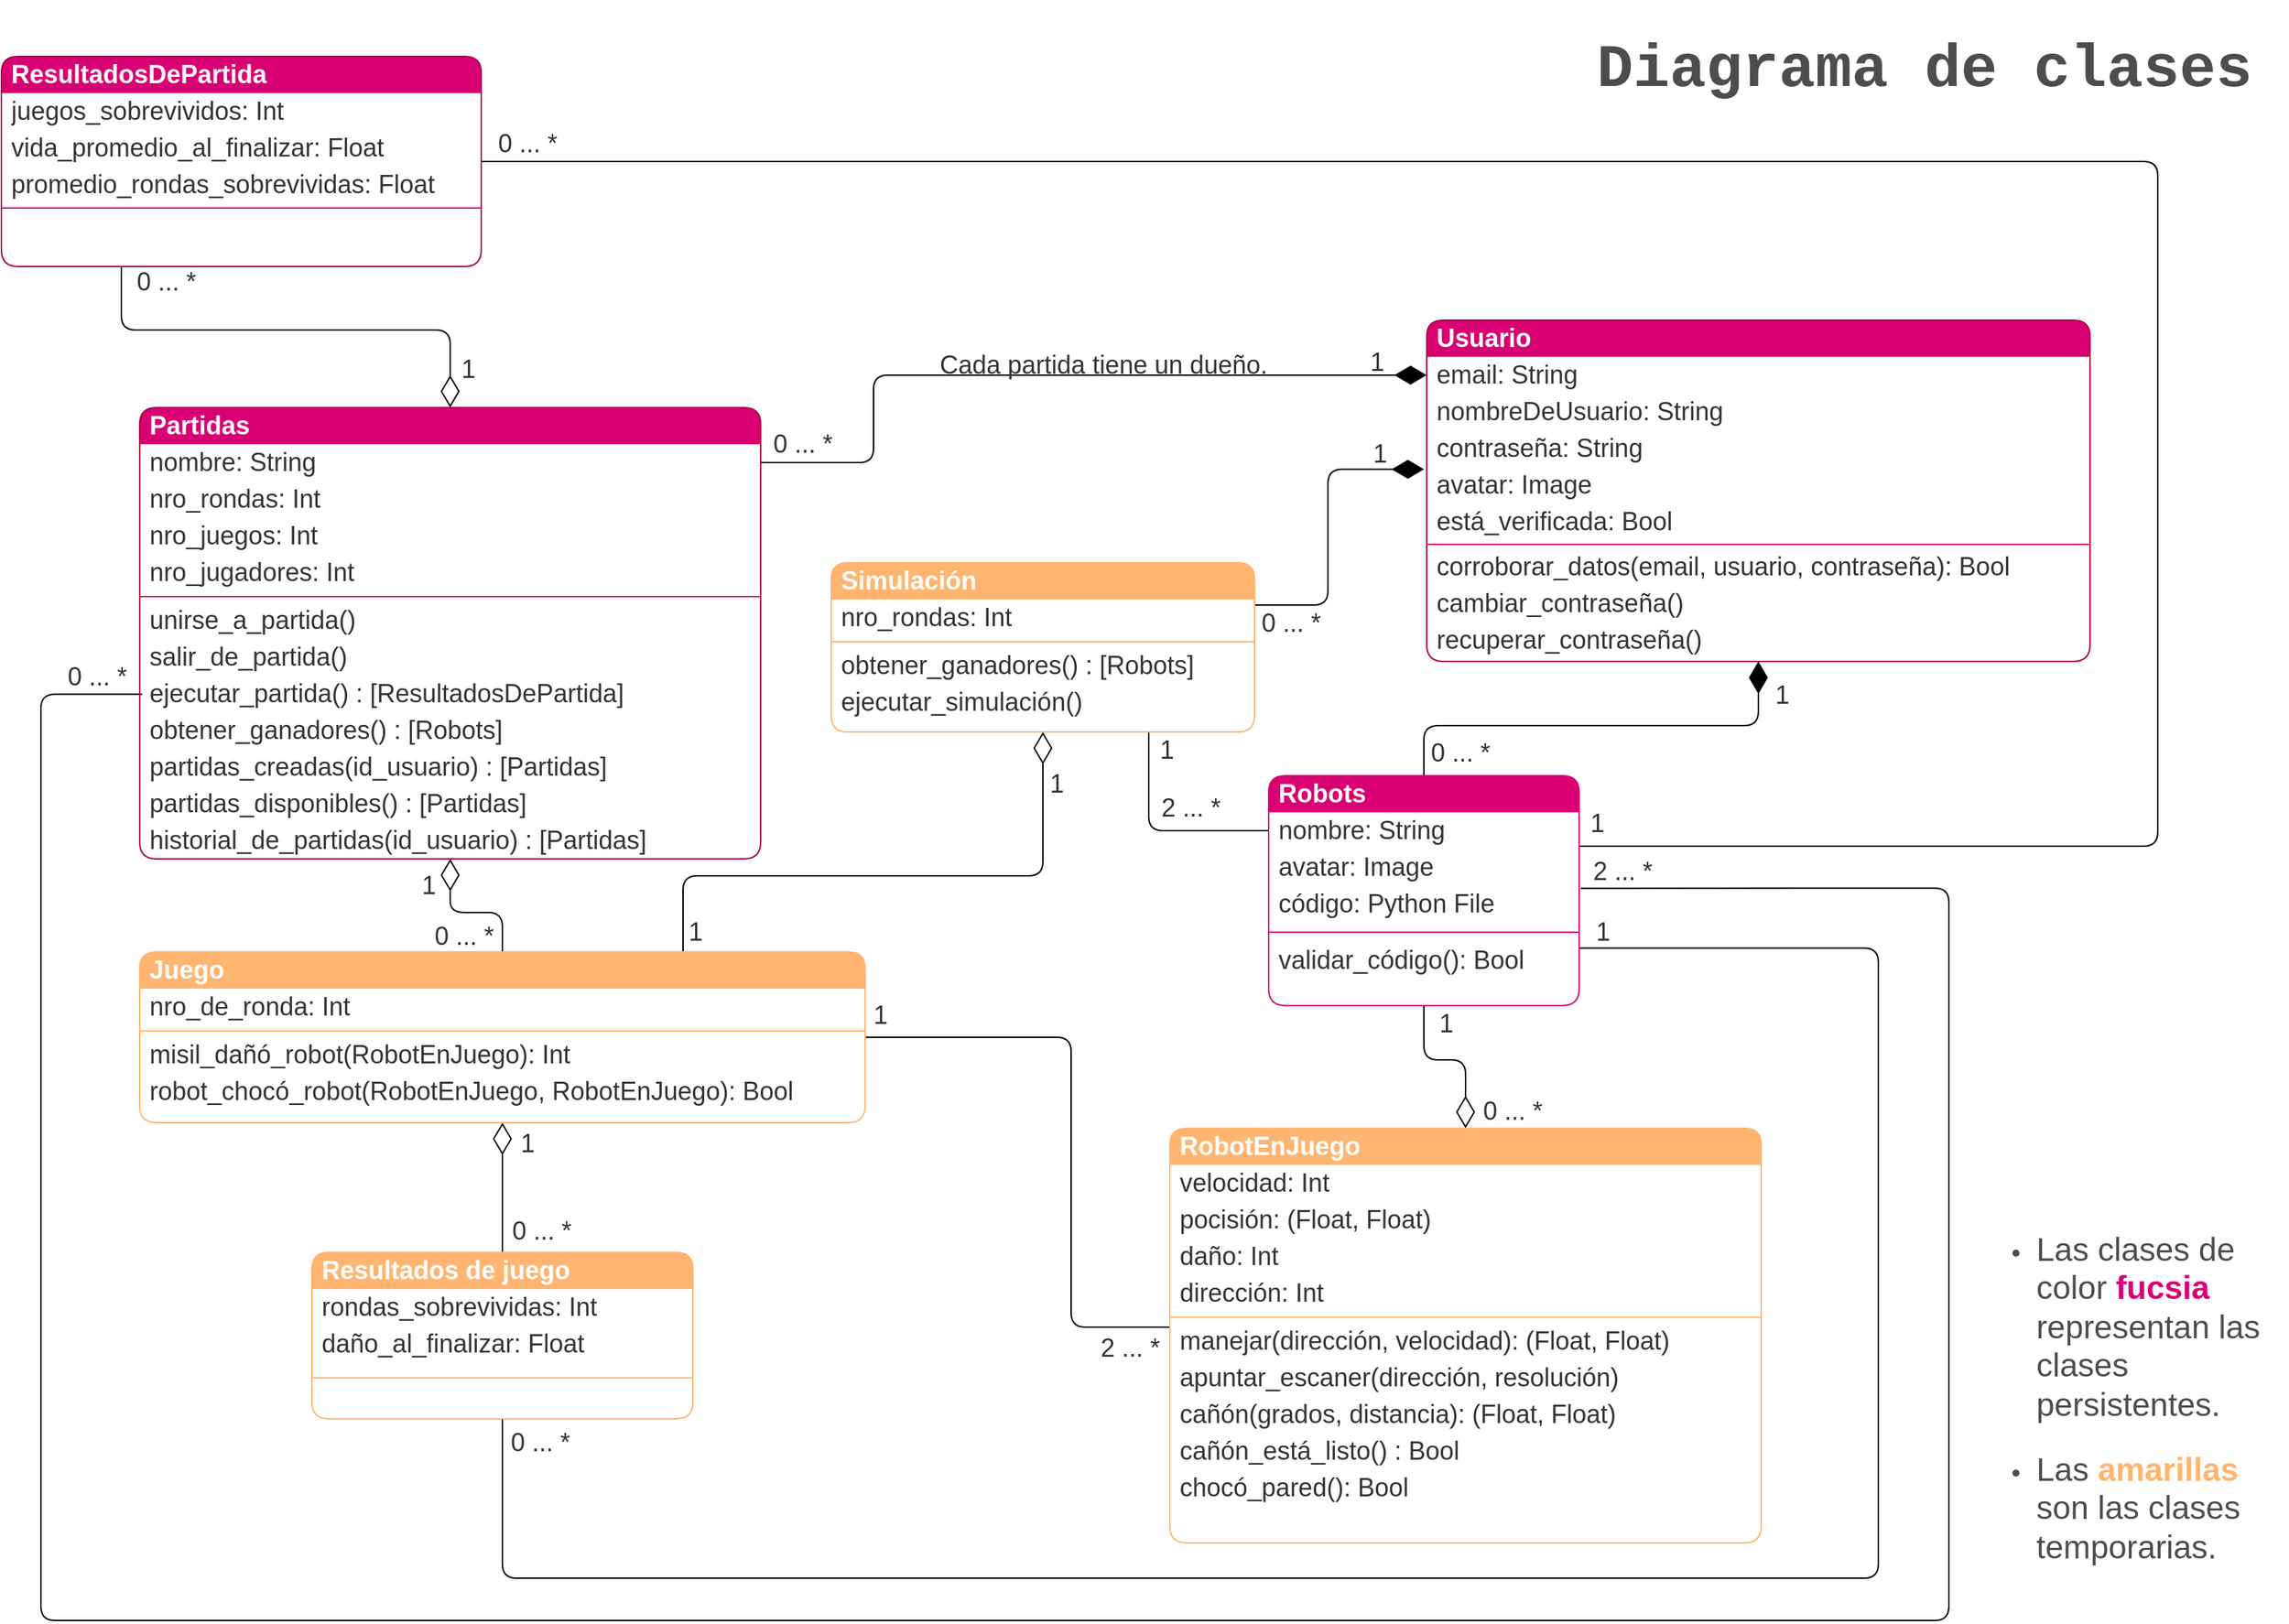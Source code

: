 <mxfile version="13.0.3" type="device"><diagram id="C5RBs43oDa-KdzZeNtuy" name="Page-1"><mxGraphModel dx="2031" dy="1213" grid="1" gridSize="10" guides="1" tooltips="1" connect="1" arrows="1" fold="1" page="1" pageScale="1" pageWidth="1654" pageHeight="1169" background="#FFFFFF" math="0" shadow="0"><root><mxCell id="WIyWlLk6GJQsqaUBKTNV-0"/><mxCell id="WIyWlLk6GJQsqaUBKTNV-1" parent="WIyWlLk6GJQsqaUBKTNV-0"/><mxCell id="PDauNht00VLAklC5siHL-74" value="" style="edgeStyle=orthogonalEdgeStyle;rounded=1;orthogonalLoop=1;jettySize=auto;entryX=0.5;entryY=0;entryDx=0;entryDy=0;endArrow=none;endFill=0;fontSize=18;endSize=20;startSize=20;startArrow=diamondThin;startFill=0;align=left;verticalAlign=middle;spacingLeft=5;spacingRight=5;labelBorderColor=none;fontFamily=Helvetica;fontColor=#333333;labelBackgroundColor=none;strokeColor=#000000;fontStyle=0;html=1;" parent="WIyWlLk6GJQsqaUBKTNV-1" source="PDauNht00VLAklC5siHL-13" target="PDauNht00VLAklC5siHL-24" edge="1"><mxGeometry relative="1" as="geometry"/></mxCell><mxCell id="0qqwBF1LpUTftYIkE91t-19" value="0 ... *" style="edgeLabel;align=left;verticalAlign=middle;resizable=0;points=[];fontSize=18;spacingLeft=5;spacingRight=5;labelBorderColor=none;fontFamily=Helvetica;fontColor=#333333;labelBackgroundColor=none;fontStyle=0;html=1;" parent="PDauNht00VLAklC5siHL-74" vertex="1" connectable="0"><mxGeometry x="0.742" y="-2" relative="1" as="geometry"><mxPoint x="-53" y="2" as="offset"/></mxGeometry></mxCell><mxCell id="0qqwBF1LpUTftYIkE91t-20" value="1" style="edgeLabel;align=left;verticalAlign=middle;resizable=0;points=[];fontSize=18;spacingLeft=5;spacingRight=5;labelBorderColor=none;fontFamily=Helvetica;fontColor=#333333;labelBackgroundColor=none;fontStyle=0;html=1;" parent="PDauNht00VLAklC5siHL-74" vertex="1" connectable="0"><mxGeometry x="-0.3" y="2" relative="1" as="geometry"><mxPoint x="-29" y="-17" as="offset"/></mxGeometry></mxCell><mxCell id="PDauNht00VLAklC5siHL-66" value="" style="edgeStyle=orthogonalEdgeStyle;rounded=1;orthogonalLoop=1;jettySize=auto;endArrow=none;endFill=0;fontSize=18;endSize=20;startSize=20;align=left;verticalAlign=middle;spacingLeft=5;spacingRight=5;labelBorderColor=none;fontFamily=Helvetica;fontColor=#333333;labelBackgroundColor=none;strokeColor=#000000;fontStyle=0;html=1;" parent="WIyWlLk6GJQsqaUBKTNV-1" source="PDauNht00VLAklC5siHL-24" target="PDauNht00VLAklC5siHL-27" edge="1"><mxGeometry relative="1" as="geometry"><mxPoint x="842.5" y="829" as="sourcePoint"/><Array as="points"><mxPoint x="778" y="746"/><mxPoint x="778" y="951"/></Array><mxPoint x="830" y="951" as="targetPoint"/></mxGeometry></mxCell><mxCell id="0qqwBF1LpUTftYIkE91t-15" value="1" style="edgeLabel;align=left;verticalAlign=middle;resizable=0;points=[];fontSize=18;spacingLeft=5;spacingRight=5;labelBorderColor=none;fontFamily=Helvetica;fontColor=#333333;labelBackgroundColor=none;fontStyle=0;html=1;" parent="PDauNht00VLAklC5siHL-66" vertex="1" connectable="0"><mxGeometry x="-0.936" relative="1" as="geometry"><mxPoint x="-14.35" y="-15.47" as="offset"/></mxGeometry></mxCell><mxCell id="0qqwBF1LpUTftYIkE91t-16" value="2 ... *" style="edgeLabel;align=left;verticalAlign=middle;resizable=0;points=[];fontSize=18;spacingLeft=5;spacingRight=5;labelBorderColor=none;fontFamily=Helvetica;fontColor=#333333;labelBackgroundColor=none;fontStyle=0;html=1;" parent="PDauNht00VLAklC5siHL-66" vertex="1" connectable="0"><mxGeometry x="0.875" relative="1" as="geometry"><mxPoint x="-29.5" y="15" as="offset"/></mxGeometry></mxCell><mxCell id="PDauNht00VLAklC5siHL-56" value="" style="endArrow=none;exitX=0.5;exitY=1;exitDx=0;exitDy=0;entryX=0.5;entryY=0;entryDx=0;entryDy=0;endFill=0;fontSize=18;startArrow=diamondThin;startFill=0;endSize=20;startSize=20;align=left;verticalAlign=middle;spacingLeft=5;spacingRight=5;labelBorderColor=none;fontFamily=Helvetica;fontColor=#333333;labelBackgroundColor=none;strokeColor=#000000;rounded=1;fontStyle=0;html=1;" parent="WIyWlLk6GJQsqaUBKTNV-1" source="PDauNht00VLAklC5siHL-24" target="PDauNht00VLAklC5siHL-44" edge="1"><mxGeometry width="50" height="50" relative="1" as="geometry"><mxPoint x="350" y="749" as="sourcePoint"/><mxPoint x="330" y="829" as="targetPoint"/></mxGeometry></mxCell><mxCell id="0qqwBF1LpUTftYIkE91t-28" value="1" style="edgeLabel;align=left;verticalAlign=middle;resizable=0;points=[];fontSize=18;spacingLeft=5;spacingRight=5;labelBorderColor=none;fontFamily=Helvetica;fontColor=#333333;labelBackgroundColor=none;fontStyle=0;html=1;" parent="PDauNht00VLAklC5siHL-56" vertex="1" connectable="0"><mxGeometry x="-0.307" y="2" relative="1" as="geometry"><mxPoint x="4" y="-17.57" as="offset"/></mxGeometry></mxCell><mxCell id="0qqwBF1LpUTftYIkE91t-30" value="0 ... *" style="edgeLabel;align=left;verticalAlign=middle;resizable=0;points=[];fontSize=18;spacingLeft=5;spacingRight=5;labelBorderColor=none;fontFamily=Helvetica;fontColor=#333333;labelBackgroundColor=none;fontStyle=0;html=1;" parent="PDauNht00VLAklC5siHL-56" vertex="1" connectable="0"><mxGeometry x="0.669" y="-2" relative="1" as="geometry"><mxPoint x="2" as="offset"/></mxGeometry></mxCell><mxCell id="PDauNht00VLAklC5siHL-129" value="" style="edgeStyle=orthogonalEdgeStyle;rounded=1;orthogonalLoop=1;jettySize=auto;endArrow=none;endFill=0;entryX=1;entryY=0.75;entryDx=0;entryDy=0;fontSize=18;endSize=20;startSize=20;exitX=0.5;exitY=1;exitDx=0;exitDy=0;align=left;verticalAlign=middle;spacingLeft=5;spacingRight=5;labelBorderColor=none;fontFamily=Helvetica;fontColor=#333333;labelBackgroundColor=none;strokeColor=#000000;fontStyle=0;html=1;" parent="WIyWlLk6GJQsqaUBKTNV-1" source="PDauNht00VLAklC5siHL-44" target="PDauNht00VLAklC5siHL-8" edge="1"><mxGeometry relative="1" as="geometry"><mxPoint x="950" y="1019" as="targetPoint"/><mxPoint x="324" y="1019" as="sourcePoint"/><Array as="points"><mxPoint x="375" y="1129"/><mxPoint x="1350" y="1129"/><mxPoint x="1350" y="682"/></Array></mxGeometry></mxCell><mxCell id="0qqwBF1LpUTftYIkE91t-31" value="1" style="edgeLabel;align=left;verticalAlign=middle;resizable=0;points=[];fontSize=18;spacingLeft=5;spacingRight=5;labelBorderColor=none;fontFamily=Helvetica;fontColor=#333333;labelBackgroundColor=none;fontStyle=0;html=1;" parent="PDauNht00VLAklC5siHL-129" vertex="1" connectable="0"><mxGeometry x="0.959" y="7" relative="1" as="geometry"><mxPoint x="-30.7" y="-18.26" as="offset"/></mxGeometry></mxCell><mxCell id="0qqwBF1LpUTftYIkE91t-32" value="0 ... *" style="edgeLabel;align=left;verticalAlign=middle;resizable=0;points=[];fontSize=18;spacingLeft=5;spacingRight=5;labelBorderColor=none;fontFamily=Helvetica;fontColor=#333333;labelBackgroundColor=none;fontStyle=0;html=1;" parent="PDauNht00VLAklC5siHL-129" vertex="1" connectable="0"><mxGeometry x="-0.909" y="-5" relative="1" as="geometry"><mxPoint x="4" y="-62.82" as="offset"/></mxGeometry></mxCell><mxCell id="PDauNht00VLAklC5siHL-69" value="" style="edgeStyle=orthogonalEdgeStyle;rounded=1;orthogonalLoop=1;jettySize=auto;entryX=0.5;entryY=1;entryDx=0;entryDy=0;endArrow=none;endFill=0;startArrow=diamondThin;startFill=0;fontSize=18;endSize=20;startSize=20;exitX=0.5;exitY=0;exitDx=0;exitDy=0;align=left;verticalAlign=middle;spacingLeft=5;spacingRight=5;labelBorderColor=none;fontFamily=Helvetica;fontColor=#333333;labelBackgroundColor=none;fontStyle=0;html=1;" parent="WIyWlLk6GJQsqaUBKTNV-1" source="PDauNht00VLAklC5siHL-27" target="PDauNht00VLAklC5siHL-8" edge="1"><mxGeometry relative="1" as="geometry"><Array as="points"/><mxPoint x="1260" y="779" as="sourcePoint"/></mxGeometry></mxCell><mxCell id="0qqwBF1LpUTftYIkE91t-13" value="1" style="edgeLabel;align=left;verticalAlign=middle;resizable=0;points=[];fontSize=18;spacingLeft=5;spacingRight=5;labelBorderColor=none;fontFamily=Helvetica;fontColor=#333333;labelBackgroundColor=none;fontStyle=0;html=1;" parent="PDauNht00VLAklC5siHL-69" vertex="1" connectable="0"><mxGeometry x="-0.895" y="1" relative="1" as="geometry"><mxPoint x="-24.5" y="-68.0" as="offset"/></mxGeometry></mxCell><mxCell id="0qqwBF1LpUTftYIkE91t-14" value="0 ...&amp;nbsp;*" style="edgeLabel;align=left;verticalAlign=middle;resizable=0;points=[];fontSize=18;spacingLeft=5;spacingRight=5;labelBorderColor=none;fontFamily=Helvetica;fontColor=#333333;labelBackgroundColor=none;fontStyle=0;html=1;" parent="PDauNht00VLAklC5siHL-69" vertex="1" connectable="0"><mxGeometry x="0.867" relative="1" as="geometry"><mxPoint x="35.0" y="67.67" as="offset"/></mxGeometry></mxCell><mxCell id="PDauNht00VLAklC5siHL-71" value="" style="edgeStyle=orthogonalEdgeStyle;rounded=1;orthogonalLoop=1;jettySize=auto;endArrow=none;endFill=0;fontSize=18;endSize=20;startSize=20;startArrow=diamondThin;startFill=1;align=left;verticalAlign=middle;spacingLeft=5;spacingRight=5;labelBorderColor=none;fontFamily=Helvetica;fontColor=#333333;labelBackgroundColor=none;strokeColor=#000000;fontStyle=0;html=1;" parent="WIyWlLk6GJQsqaUBKTNV-1" source="PDauNht00VLAklC5siHL-37" target="PDauNht00VLAklC5siHL-8" edge="1"><mxGeometry relative="1" as="geometry"/></mxCell><mxCell id="0qqwBF1LpUTftYIkE91t-10" value="1" style="edgeLabel;align=left;verticalAlign=middle;resizable=0;points=[];fontSize=18;spacingLeft=5;spacingRight=5;labelBorderColor=none;fontFamily=Helvetica;fontColor=#333333;labelBackgroundColor=none;fontStyle=0;html=1;" parent="PDauNht00VLAklC5siHL-71" vertex="1" connectable="0"><mxGeometry x="-0.842" y="-2" relative="1" as="geometry"><mxPoint x="7" y="-1" as="offset"/></mxGeometry></mxCell><mxCell id="0qqwBF1LpUTftYIkE91t-12" value="0 ... *" style="edgeLabel;align=left;verticalAlign=middle;resizable=0;points=[];fontSize=18;spacingLeft=5;spacingRight=5;labelBorderColor=none;fontFamily=Helvetica;fontColor=#333333;labelBackgroundColor=none;fontStyle=0;html=1;" parent="PDauNht00VLAklC5siHL-71" vertex="1" connectable="0"><mxGeometry x="0.786" relative="1" as="geometry"><mxPoint x="-2" y="17.83" as="offset"/></mxGeometry></mxCell><mxCell id="PDauNht00VLAklC5siHL-79" value="" style="edgeStyle=orthogonalEdgeStyle;rounded=1;orthogonalLoop=1;jettySize=auto;endArrow=none;endFill=0;fontSize=18;startArrow=diamondThin;startFill=0;endSize=20;startSize=20;entryX=0.25;entryY=1;entryDx=0;entryDy=0;align=left;verticalAlign=middle;spacingLeft=5;spacingRight=5;labelBorderColor=none;fontFamily=Helvetica;fontColor=#333333;labelBackgroundColor=none;fontStyle=0;html=1;" parent="WIyWlLk6GJQsqaUBKTNV-1" source="PDauNht00VLAklC5siHL-13" target="PDauNht00VLAklC5siHL-32" edge="1"><mxGeometry relative="1" as="geometry"><mxPoint x="160" y="169" as="targetPoint"/></mxGeometry></mxCell><mxCell id="0qqwBF1LpUTftYIkE91t-2" value="1" style="edgeLabel;align=left;verticalAlign=middle;resizable=0;points=[];fontSize=18;spacingLeft=5;spacingRight=5;labelBorderColor=none;fontFamily=Helvetica;fontColor=#333333;labelBackgroundColor=none;fontStyle=0;html=1;" parent="PDauNht00VLAklC5siHL-79" vertex="1" connectable="0"><mxGeometry x="-0.866" y="1" relative="1" as="geometry"><mxPoint x="1.97" y="-4.71" as="offset"/></mxGeometry></mxCell><mxCell id="0qqwBF1LpUTftYIkE91t-3" value="0 ... *" style="edgeLabel;align=left;verticalAlign=middle;resizable=0;points=[];fontSize=18;spacingLeft=5;spacingRight=5;labelBorderColor=none;fontFamily=Helvetica;fontColor=#333333;labelBackgroundColor=none;fontStyle=0;html=1;" parent="PDauNht00VLAklC5siHL-79" vertex="1" connectable="0"><mxGeometry x="0.814" y="-2" relative="1" as="geometry"><mxPoint x="2" y="-20.31" as="offset"/></mxGeometry></mxCell><mxCell id="PDauNht00VLAklC5siHL-77" value="" style="edgeStyle=orthogonalEdgeStyle;rounded=1;orthogonalLoop=1;jettySize=auto;endArrow=none;endFill=0;fontSize=18;endSize=20;startSize=20;startArrow=diamondThin;startFill=0;align=left;verticalAlign=middle;spacingLeft=5;spacingRight=5;labelBorderColor=none;entryX=0.75;entryY=0;entryDx=0;entryDy=0;fontFamily=Helvetica;fontColor=#333333;labelBackgroundColor=none;exitX=0.5;exitY=1;exitDx=0;exitDy=0;strokeColor=#000000;fontStyle=0;html=1;" parent="WIyWlLk6GJQsqaUBKTNV-1" source="PDauNht00VLAklC5siHL-19" target="PDauNht00VLAklC5siHL-24" edge="1"><mxGeometry relative="1" as="geometry"><mxPoint x="580" y="529" as="sourcePoint"/><mxPoint x="410" y="687" as="targetPoint"/><Array as="points"><mxPoint x="758" y="631"/><mxPoint x="503" y="631"/><mxPoint x="503" y="685"/></Array></mxGeometry></mxCell><mxCell id="0qqwBF1LpUTftYIkE91t-23" value="1" style="edgeLabel;align=left;verticalAlign=middle;resizable=0;points=[];fontSize=18;spacingLeft=5;spacingRight=5;labelBorderColor=none;fontFamily=Helvetica;fontColor=#333333;labelBackgroundColor=none;fontStyle=0;html=1;" parent="PDauNht00VLAklC5siHL-77" vertex="1" connectable="0"><mxGeometry x="-0.816" y="-1" relative="1" as="geometry"><mxPoint x="-1.02" y="-1" as="offset"/></mxGeometry></mxCell><mxCell id="0qqwBF1LpUTftYIkE91t-24" value="1" style="edgeLabel;align=left;verticalAlign=middle;resizable=0;points=[];fontSize=18;spacingLeft=5;spacingRight=5;labelBorderColor=none;fontFamily=Helvetica;fontColor=#333333;labelBackgroundColor=none;fontStyle=0;html=1;" parent="PDauNht00VLAklC5siHL-77" vertex="1" connectable="0"><mxGeometry x="0.934" y="-1" relative="1" as="geometry"><mxPoint x="-2.01" y="-1.71" as="offset"/></mxGeometry></mxCell><mxCell id="PDauNht00VLAklC5siHL-86" value="" style="edgeStyle=orthogonalEdgeStyle;rounded=1;orthogonalLoop=1;jettySize=auto;entryX=-0.004;entryY=0.066;entryDx=0;entryDy=0;entryPerimeter=0;endArrow=diamondThin;endFill=1;startArrow=none;startFill=0;fontSize=18;endSize=20;startSize=20;align=left;verticalAlign=middle;spacingLeft=5;spacingRight=5;labelBorderColor=none;fontFamily=Helvetica;exitX=1;exitY=0.25;exitDx=0;exitDy=0;fontColor=#333333;labelBackgroundColor=none;strokeColor=#000000;fontStyle=0;html=1;" parent="WIyWlLk6GJQsqaUBKTNV-1" source="PDauNht00VLAklC5siHL-19" target="PDauNht00VLAklC5siHL-41" edge="1"><mxGeometry relative="1" as="geometry"><Array as="points"><mxPoint x="960" y="439"/><mxPoint x="960" y="343"/></Array><mxPoint x="928" y="360" as="sourcePoint"/></mxGeometry></mxCell><mxCell id="0qqwBF1LpUTftYIkE91t-21" value="1" style="edgeLabel;align=left;verticalAlign=middle;resizable=0;points=[];fontSize=18;spacingLeft=5;spacingRight=5;labelBorderColor=none;fontFamily=Helvetica;fontColor=#333333;labelBackgroundColor=none;fontStyle=0;html=1;" parent="PDauNht00VLAklC5siHL-86" vertex="1" connectable="0"><mxGeometry x="0.835" y="-1" relative="1" as="geometry"><mxPoint x="-24.7" y="-11.71" as="offset"/></mxGeometry></mxCell><mxCell id="tX8o9ueao9tWY4OvytVq-47" value="0 ... *" style="edgeLabel;align=left;verticalAlign=middle;resizable=0;points=[];fontFamily=Helvetica;fontColor=#333333;labelBackgroundColor=none;fontSize=18;fontStyle=0;html=1;" parent="PDauNht00VLAklC5siHL-86" vertex="1" connectable="0"><mxGeometry x="-0.571" relative="1" as="geometry"><mxPoint x="-44" y="13" as="offset"/></mxGeometry></mxCell><mxCell id="0qqwBF1LpUTftYIkE91t-36" value="" style="edgeStyle=orthogonalEdgeStyle;rounded=1;orthogonalLoop=1;jettySize=auto;exitX=0.75;exitY=1;exitDx=0;exitDy=0;entryX=0;entryY=0.5;entryDx=0;entryDy=0;startArrow=none;startFill=0;startSize=20;endArrow=none;endFill=0;endSize=20;fontSize=18;fontColor=#333333;align=left;verticalAlign=middle;spacingLeft=5;spacingRight=5;labelBorderColor=none;fontFamily=Helvetica;labelBackgroundColor=none;strokeColor=#000000;fontStyle=0;html=1;" parent="WIyWlLk6GJQsqaUBKTNV-1" source="PDauNht00VLAklC5siHL-19" target="PDauNht00VLAklC5siHL-9" edge="1"><mxGeometry relative="1" as="geometry"/></mxCell><mxCell id="0qqwBF1LpUTftYIkE91t-37" value="1" style="edgeLabel;align=left;verticalAlign=middle;resizable=0;points=[];fontSize=18;fontColor=#333333;spacingLeft=5;spacingRight=5;labelBorderColor=none;fontFamily=Helvetica;labelBackgroundColor=none;fontStyle=0;html=1;" parent="0qqwBF1LpUTftYIkE91t-36" vertex="1" connectable="0"><mxGeometry x="-0.911" y="2" relative="1" as="geometry"><mxPoint x="-1" y="5.33" as="offset"/></mxGeometry></mxCell><mxCell id="0qqwBF1LpUTftYIkE91t-38" value="2 ... *" style="edgeLabel;align=left;verticalAlign=middle;resizable=0;points=[];fontSize=18;fontColor=#333333;spacingLeft=5;spacingRight=5;labelBorderColor=none;fontFamily=Helvetica;labelBackgroundColor=none;fontStyle=0;html=1;" parent="0qqwBF1LpUTftYIkE91t-36" vertex="1" connectable="0"><mxGeometry x="0.887" y="3" relative="1" as="geometry"><mxPoint x="-73.67" y="-13" as="offset"/></mxGeometry></mxCell><mxCell id="PDauNht00VLAklC5siHL-81" value="" style="edgeStyle=orthogonalEdgeStyle;rounded=1;orthogonalLoop=1;jettySize=auto;exitX=1;exitY=0.5;exitDx=0;exitDy=0;entryX=0;entryY=0.5;entryDx=0;entryDy=0;endArrow=diamondThin;endFill=1;startArrow=none;startFill=0;endSize=20;startSize=20;fontSize=18;align=left;verticalAlign=middle;spacingLeft=5;spacingRight=5;labelBorderColor=none;fontFamily=Helvetica;fontColor=#333333;labelBackgroundColor=none;strokeColor=#000000;fontStyle=0;html=1;" parent="WIyWlLk6GJQsqaUBKTNV-1" source="PDauNht00VLAklC5siHL-14" target="PDauNht00VLAklC5siHL-38" edge="1"><mxGeometry relative="1" as="geometry"><Array as="points"><mxPoint x="638" y="338"/><mxPoint x="638" y="276"/></Array></mxGeometry></mxCell><mxCell id="PDauNht00VLAklC5siHL-82" value="Cada partida tiene un dueño." style="edgeLabel;align=left;verticalAlign=middle;resizable=0;points=[];fontSize=18;spacingLeft=5;spacingRight=5;labelBorderColor=none;fontFamily=Helvetica;fontColor=#333333;labelBackgroundColor=none;fontStyle=0;html=1;" parent="PDauNht00VLAklC5siHL-81" vertex="1" connectable="0"><mxGeometry x="0.253" y="-2" relative="1" as="geometry"><mxPoint x="-152.29" y="-9.01" as="offset"/></mxGeometry></mxCell><mxCell id="0qqwBF1LpUTftYIkE91t-4" value="0 ... *" style="edgeLabel;align=left;verticalAlign=middle;resizable=0;points=[];fontSize=18;spacingLeft=5;spacingRight=5;labelBorderColor=none;fontFamily=Helvetica;fontColor=#333333;labelBackgroundColor=none;fontStyle=0;html=1;" parent="PDauNht00VLAklC5siHL-81" vertex="1" connectable="0"><mxGeometry x="-0.929" y="-3" relative="1" as="geometry"><mxPoint x="-16.86" y="-16.01" as="offset"/></mxGeometry></mxCell><mxCell id="0qqwBF1LpUTftYIkE91t-5" value="1" style="edgeLabel;align=left;verticalAlign=middle;resizable=0;points=[];fontSize=18;spacingLeft=5;spacingRight=5;labelBorderColor=none;fontFamily=Helvetica;fontColor=#333333;labelBackgroundColor=none;fontStyle=0;html=1;" parent="PDauNht00VLAklC5siHL-81" vertex="1" connectable="0"><mxGeometry x="0.835" relative="1" as="geometry"><mxPoint x="-3.29" y="-9" as="offset"/></mxGeometry></mxCell><mxCell id="PDauNht00VLAklC5siHL-83" value="" style="edgeStyle=orthogonalEdgeStyle;rounded=1;orthogonalLoop=1;jettySize=auto;endArrow=none;endFill=0;fontSize=18;exitX=1;exitY=0.5;exitDx=0;exitDy=0;endSize=20;startSize=20;align=left;verticalAlign=middle;spacingLeft=5;spacingRight=5;labelBorderColor=none;fontFamily=Helvetica;fontColor=#333333;labelBackgroundColor=none;strokeColor=#000000;fontStyle=0;html=1;" parent="WIyWlLk6GJQsqaUBKTNV-1" source="PDauNht00VLAklC5siHL-32" target="PDauNht00VLAklC5siHL-8" edge="1"><mxGeometry relative="1" as="geometry"><Array as="points"><mxPoint x="1548" y="124"/><mxPoint x="1548" y="610"/></Array></mxGeometry></mxCell><mxCell id="0qqwBF1LpUTftYIkE91t-0" value="1" style="edgeLabel;align=left;verticalAlign=middle;resizable=0;points=[];fontSize=18;spacingLeft=5;spacingRight=5;labelBorderColor=none;fontFamily=Helvetica;fontColor=#333333;labelBackgroundColor=none;fontStyle=0;html=1;" parent="PDauNht00VLAklC5siHL-83" vertex="1" connectable="0"><mxGeometry x="0.968" y="-1" relative="1" as="geometry"><mxPoint x="-32.12" y="-15" as="offset"/></mxGeometry></mxCell><mxCell id="0qqwBF1LpUTftYIkE91t-1" value="0 ... *" style="edgeLabel;align=left;verticalAlign=middle;resizable=0;points=[];fontSize=18;spacingLeft=5;spacingRight=5;labelBorderColor=none;fontFamily=Helvetica;fontColor=#333333;labelBackgroundColor=none;fontStyle=0;html=1;" parent="PDauNht00VLAklC5siHL-83" vertex="1" connectable="0"><mxGeometry x="0.198" y="-1045" relative="1" as="geometry"><mxPoint x="-138" y="-72.5" as="offset"/></mxGeometry></mxCell><mxCell id="0qqwBF1LpUTftYIkE91t-35" value="" style="edgeStyle=orthogonalEdgeStyle;rounded=1;orthogonalLoop=1;jettySize=auto;startArrow=none;startFill=0;startSize=20;endArrow=none;endFill=0;endSize=20;fontSize=18;fontColor=#333333;exitX=0.004;exitY=0.509;exitDx=0;exitDy=0;exitPerimeter=0;align=left;verticalAlign=middle;spacingLeft=5;spacingRight=5;labelBorderColor=none;fontFamily=Helvetica;entryX=1.005;entryY=0.07;entryDx=0;entryDy=0;entryPerimeter=0;labelBackgroundColor=none;strokeColor=#000000;fontStyle=0;html=1;" parent="WIyWlLk6GJQsqaUBKTNV-1" source="PDauNht00VLAklC5siHL-132" target="PDauNht00VLAklC5siHL-11" edge="1"><mxGeometry relative="1" as="geometry"><Array as="points"><mxPoint x="48" y="502"/><mxPoint x="48" y="1159"/><mxPoint x="1400" y="1159"/><mxPoint x="1400" y="640"/></Array><mxPoint x="1188" y="620" as="targetPoint"/></mxGeometry></mxCell><mxCell id="0qqwBF1LpUTftYIkE91t-39" value="2 ... *" style="edgeLabel;align=left;verticalAlign=middle;resizable=0;points=[];fontSize=18;fontColor=#333333;spacingLeft=5;spacingRight=5;labelBorderColor=none;fontFamily=Helvetica;labelBackgroundColor=none;fontStyle=0;html=1;" parent="0qqwBF1LpUTftYIkE91t-35" vertex="1" connectable="0"><mxGeometry x="0.978" y="5" relative="1" as="geometry"><mxPoint x="-30.03" y="-17" as="offset"/></mxGeometry></mxCell><mxCell id="0qqwBF1LpUTftYIkE91t-40" value="0 ... *" style="edgeLabel;align=left;verticalAlign=middle;resizable=0;points=[];fontSize=18;fontColor=#333333;spacingLeft=5;spacingRight=5;labelBorderColor=none;fontFamily=Helvetica;labelBackgroundColor=none;fontStyle=0;html=1;" parent="0qqwBF1LpUTftYIkE91t-35" vertex="1" connectable="0"><mxGeometry x="-0.957" y="-4" relative="1" as="geometry"><mxPoint x="1.66" y="-8.16" as="offset"/></mxGeometry></mxCell><mxCell id="tX8o9ueao9tWY4OvytVq-63" value="&lt;h1&gt;&lt;font style=&quot;font-size: 43px&quot;&gt;Diagrama de clases&lt;/font&gt;&lt;/h1&gt;" style="text;html=1;strokeColor=none;fillColor=none;spacing=5;spacingTop=-20;whiteSpace=wrap;overflow=hidden;rounded=0;shadow=0;glass=0;comic=0;labelBackgroundColor=none;startSize=26;fontFamily=Courier New;fontSize=18;fontColor=#4D4D4D;align=right;" parent="WIyWlLk6GJQsqaUBKTNV-1" vertex="1"><mxGeometry x="1020" y="20" width="600" height="88" as="geometry"/></mxCell><mxCell id="PDauNht00VLAklC5siHL-37" value="Usuario" style="swimlane;fontStyle=1;align=left;verticalAlign=middle;childLayout=stackLayout;horizontal=1;startSize=26;horizontalStack=0;resizeParent=1;resizeLast=0;collapsible=1;marginBottom=0;rounded=1;shadow=0;strokeWidth=1;sketch=0;swimlaneLine=0;fillColor=#d80073;strokeColor=#A50040;fontSize=18;spacingLeft=5;spacingRight=5;labelBorderColor=none;fontFamily=Helvetica;labelBackgroundColor=none;swimlaneFillColor=none;glass=0;gradientDirection=west;fontColor=#FFFFFF;html=1;" parent="WIyWlLk6GJQsqaUBKTNV-1" vertex="1"><mxGeometry x="1030" y="237" width="470" height="242" as="geometry"><mxRectangle x="230" y="140" width="160" height="26" as="alternateBounds"/></mxGeometry></mxCell><mxCell id="PDauNht00VLAklC5siHL-38" value="email: String" style="text;align=left;verticalAlign=middle;spacingLeft=5;spacingRight=5;overflow=hidden;rotatable=0;points=[[0,0.5],[1,0.5]];portConstraint=eastwest;sketch=0;swimlaneLine=1;fontStyle=0;fontSize=18;labelBorderColor=none;fontFamily=Helvetica;fontColor=#333333;labelBackgroundColor=none;rounded=0;shadow=0;html=1;" parent="PDauNht00VLAklC5siHL-37" vertex="1"><mxGeometry y="26" width="470" height="26" as="geometry"/></mxCell><mxCell id="PDauNht00VLAklC5siHL-39" value="nombreDeUsuario: String" style="text;align=left;verticalAlign=middle;spacingLeft=5;spacingRight=5;overflow=hidden;rotatable=0;points=[[0,0.5],[1,0.5]];portConstraint=eastwest;rounded=0;shadow=0;sketch=0;swimlaneLine=1;fontStyle=0;fontSize=18;labelBorderColor=none;fontFamily=Helvetica;fontColor=#333333;labelBackgroundColor=none;html=1;" parent="PDauNht00VLAklC5siHL-37" vertex="1"><mxGeometry y="52" width="470" height="26" as="geometry"/></mxCell><mxCell id="PDauNht00VLAklC5siHL-40" value="contraseña: String" style="text;align=left;verticalAlign=middle;spacingLeft=5;spacingRight=5;overflow=hidden;rotatable=0;points=[[0,0.5],[1,0.5]];portConstraint=eastwest;rounded=0;shadow=0;sketch=0;swimlaneLine=1;fontStyle=0;fontSize=18;labelBorderColor=none;fontFamily=Helvetica;fontColor=#333333;labelBackgroundColor=none;html=1;" parent="PDauNht00VLAklC5siHL-37" vertex="1"><mxGeometry y="78" width="470" height="26" as="geometry"/></mxCell><mxCell id="PDauNht00VLAklC5siHL-41" value="avatar: Image" style="text;align=left;verticalAlign=middle;spacingLeft=5;spacingRight=5;overflow=hidden;rotatable=0;points=[[0,0.5],[1,0.5]];portConstraint=eastwest;rounded=0;shadow=0;sketch=0;swimlaneLine=1;fontStyle=0;fontSize=18;labelBorderColor=none;fontFamily=Helvetica;fontColor=#333333;labelBackgroundColor=none;html=1;" parent="PDauNht00VLAklC5siHL-37" vertex="1"><mxGeometry y="104" width="470" height="26" as="geometry"/></mxCell><mxCell id="PDauNht00VLAklC5siHL-42" value="está_verificada: Bool" style="text;align=left;verticalAlign=middle;spacingLeft=5;spacingRight=5;overflow=hidden;rotatable=0;points=[[0,0.5],[1,0.5]];portConstraint=eastwest;sketch=0;swimlaneLine=1;fontStyle=0;fontSize=18;labelBorderColor=none;fontFamily=Helvetica;fontColor=#333333;labelBackgroundColor=none;rounded=0;shadow=0;html=1;" parent="PDauNht00VLAklC5siHL-37" vertex="1"><mxGeometry y="130" width="470" height="26" as="geometry"/></mxCell><mxCell id="PDauNht00VLAklC5siHL-43" value="" style="line;strokeWidth=1;align=left;verticalAlign=middle;spacingTop=-1;spacingLeft=5;spacingRight=5;rotatable=0;labelPosition=right;points=[];portConstraint=eastwest;sketch=0;swimlaneLine=1;fontStyle=0;fontSize=18;labelBorderColor=none;fontFamily=Helvetica;fontColor=#333333;labelBackgroundColor=none;strokeColor=#D80073;html=1;" parent="PDauNht00VLAklC5siHL-37" vertex="1"><mxGeometry y="156" width="470" height="6" as="geometry"/></mxCell><mxCell id="PDauNht00VLAklC5siHL-146" value="corroborar_datos(email, usuario, contraseña): Bool" style="text;align=left;verticalAlign=middle;resizable=0;points=[];autosize=1;fontSize=18;fontColor=#333333;fontStyle=0;spacingLeft=5;spacingRight=5;labelBorderColor=none;fontFamily=Helvetica;labelBackgroundColor=none;rounded=0;shadow=0;html=1;" parent="PDauNht00VLAklC5siHL-37" vertex="1"><mxGeometry y="162" width="470" height="26" as="geometry"/></mxCell><mxCell id="PDauNht00VLAklC5siHL-145" value="cambiar_contraseña()" style="text;align=left;verticalAlign=middle;resizable=0;points=[];autosize=1;fontSize=18;spacingLeft=5;spacingRight=5;labelBorderColor=none;fontFamily=Helvetica;fontColor=#333333;labelBackgroundColor=none;rounded=0;shadow=0;fontStyle=0;html=1;" parent="PDauNht00VLAklC5siHL-37" vertex="1"><mxGeometry y="188" width="470" height="26" as="geometry"/></mxCell><mxCell id="0qqwBF1LpUTftYIkE91t-53" value="recuperar_contraseña()" style="text;align=left;verticalAlign=middle;resizable=0;points=[];autosize=1;fontSize=18;spacingLeft=5;spacingRight=5;labelBorderColor=none;fontFamily=Helvetica;fontColor=#333333;labelBackgroundColor=none;rounded=0;shadow=0;fontStyle=0;html=1;" parent="PDauNht00VLAklC5siHL-37" vertex="1"><mxGeometry y="214" width="470" height="26" as="geometry"/></mxCell><mxCell id="PDauNht00VLAklC5siHL-32" value="ResultadosDePartida" style="swimlane;fontStyle=1;align=left;verticalAlign=middle;childLayout=stackLayout;horizontal=1;startSize=26;horizontalStack=0;resizeParent=1;resizeLast=0;collapsible=1;marginBottom=0;rounded=1;shadow=0;strokeWidth=1;sketch=0;swimlaneLine=0;fillColor=#d80073;strokeColor=#A50040;fontSize=18;spacingLeft=5;spacingRight=5;labelBorderColor=none;fontFamily=Helvetica;glass=0;comic=0;swimlaneFillColor=none;labelBackgroundColor=none;gradientDirection=west;fontColor=#FFFFFF;html=1;" parent="WIyWlLk6GJQsqaUBKTNV-1" vertex="1"><mxGeometry x="20" y="50" width="340" height="149" as="geometry"><mxRectangle x="80" y="170" width="160" height="26" as="alternateBounds"/></mxGeometry></mxCell><mxCell id="PDauNht00VLAklC5siHL-33" value="juegos_sobrevividos: Int" style="text;align=left;verticalAlign=middle;spacingLeft=5;spacingRight=5;overflow=hidden;rotatable=0;points=[[0,0.5],[1,0.5]];portConstraint=eastwest;rounded=0;shadow=0;sketch=0;swimlaneLine=1;fontStyle=0;fontSize=18;labelBorderColor=none;fontFamily=Helvetica;fontColor=#333333;labelBackgroundColor=none;html=1;" parent="PDauNht00VLAklC5siHL-32" vertex="1"><mxGeometry y="26" width="340" height="26" as="geometry"/></mxCell><mxCell id="PDauNht00VLAklC5siHL-34" value="vida_promedio_al_finalizar: Float" style="text;align=left;verticalAlign=middle;spacingLeft=5;spacingRight=5;overflow=hidden;rotatable=0;points=[[0,0.5],[1,0.5]];portConstraint=eastwest;rounded=0;shadow=0;sketch=0;swimlaneLine=1;fontStyle=0;fontSize=18;labelBorderColor=none;fontFamily=Helvetica;fontColor=#333333;labelBackgroundColor=none;html=1;" parent="PDauNht00VLAklC5siHL-32" vertex="1"><mxGeometry y="52" width="340" height="26" as="geometry"/></mxCell><mxCell id="PDauNht00VLAklC5siHL-35" value="promedio_rondas_sobrevividas: Float" style="text;align=left;verticalAlign=middle;spacingLeft=5;spacingRight=5;overflow=hidden;rotatable=0;points=[[0,0.5],[1,0.5]];portConstraint=eastwest;rounded=0;shadow=0;sketch=0;swimlaneLine=1;fontStyle=0;fontSize=18;labelBorderColor=none;fontFamily=Helvetica;fontColor=#333333;labelBackgroundColor=none;html=1;" parent="PDauNht00VLAklC5siHL-32" vertex="1"><mxGeometry y="78" width="340" height="26" as="geometry"/></mxCell><mxCell id="PDauNht00VLAklC5siHL-36" value="" style="line;strokeWidth=1;align=left;verticalAlign=middle;spacingTop=-1;spacingLeft=5;spacingRight=5;rotatable=0;labelPosition=right;points=[];portConstraint=eastwest;sketch=0;swimlaneLine=1;fontStyle=0;fontSize=18;labelBorderColor=none;fontFamily=Helvetica;fontColor=#333333;labelBackgroundColor=none;strokeColor=#D80073;html=1;" parent="PDauNht00VLAklC5siHL-32" vertex="1"><mxGeometry y="104" width="340" height="7" as="geometry"/></mxCell><mxCell id="PDauNht00VLAklC5siHL-24" value="Juego" style="swimlane;fontStyle=1;align=left;verticalAlign=middle;childLayout=stackLayout;horizontal=1;startSize=26;horizontalStack=0;resizeParent=1;resizeLast=0;collapsible=1;marginBottom=0;rounded=1;shadow=0;strokeWidth=1;sketch=0;swimlaneLine=0;fillColor=#FFB570;strokeColor=#FFB570;fontSize=18;spacingLeft=5;spacingRight=5;labelBorderColor=none;fontFamily=Helvetica;fontColor=#FFFFFF;labelBackgroundColor=none;gradientDirection=east;swimlaneFillColor=none;html=1;" parent="WIyWlLk6GJQsqaUBKTNV-1" vertex="1"><mxGeometry x="118" y="685" width="514" height="121" as="geometry"><mxRectangle x="550" y="140" width="160" height="26" as="alternateBounds"/></mxGeometry></mxCell><mxCell id="PDauNht00VLAklC5siHL-98" value="nro_de_ronda: Int" style="text;align=left;verticalAlign=middle;resizable=0;points=[];autosize=1;fontSize=18;fontStyle=0;spacingLeft=5;spacingRight=5;labelBorderColor=none;fontFamily=Helvetica;fontColor=#333333;labelBackgroundColor=none;html=1;" parent="PDauNht00VLAklC5siHL-24" vertex="1"><mxGeometry y="26" width="514" height="26" as="geometry"/></mxCell><mxCell id="PDauNht00VLAklC5siHL-25" value="" style="line;strokeWidth=1;align=left;verticalAlign=middle;spacingTop=-1;spacingLeft=5;spacingRight=5;rotatable=0;labelPosition=right;points=[];portConstraint=eastwest;sketch=0;swimlaneLine=1;fontStyle=0;fontSize=18;labelBorderColor=none;fontFamily=Helvetica;fontColor=#333333;labelBackgroundColor=none;strokeColor=#FFB570;html=1;" parent="PDauNht00VLAklC5siHL-24" vertex="1"><mxGeometry y="52" width="514" height="8" as="geometry"/></mxCell><mxCell id="tX8o9ueao9tWY4OvytVq-25" value="misil_dañó_robot(RobotEnJuego): Int" style="text;align=left;verticalAlign=middle;resizable=0;points=[];autosize=1;fontSize=18;fontStyle=0;spacingLeft=5;spacingRight=5;labelBorderColor=none;fontFamily=Helvetica;fontColor=#333333;labelBackgroundColor=none;html=1;" parent="PDauNht00VLAklC5siHL-24" vertex="1"><mxGeometry y="60" width="514" height="26" as="geometry"/></mxCell><mxCell id="tX8o9ueao9tWY4OvytVq-18" value="robot_chocó_robot(RobotEnJuego, RobotEnJuego): Bool" style="text;align=left;verticalAlign=middle;resizable=0;points=[];autosize=1;fontSize=18;fontStyle=0;spacingLeft=5;spacingRight=5;labelBorderColor=none;fontFamily=Helvetica;fontColor=#333333;labelBackgroundColor=none;html=1;" parent="PDauNht00VLAklC5siHL-24" vertex="1"><mxGeometry y="86" width="514" height="26" as="geometry"/></mxCell><mxCell id="PDauNht00VLAklC5siHL-19" value="Simulación" style="swimlane;fontStyle=1;align=left;verticalAlign=middle;childLayout=stackLayout;horizontal=1;startSize=26;horizontalStack=0;resizeParent=1;resizeLast=0;collapsible=1;marginBottom=0;rounded=1;shadow=0;strokeWidth=1;sketch=0;swimlaneLine=0;fillColor=#FFB570;strokeColor=#FFB570;fontSize=18;spacingLeft=5;spacingRight=5;labelBorderColor=none;fontFamily=Helvetica;fontColor=#FFFFFF;labelBackgroundColor=none;gradientDirection=east;swimlaneFillColor=none;html=1;" parent="WIyWlLk6GJQsqaUBKTNV-1" vertex="1"><mxGeometry x="608" y="409" width="300" height="120" as="geometry"><mxRectangle x="550" y="140" width="160" height="26" as="alternateBounds"/></mxGeometry></mxCell><mxCell id="0qqwBF1LpUTftYIkE91t-55" value="nro_rondas: Int" style="text;align=left;verticalAlign=middle;spacingLeft=5;spacingRight=5;overflow=hidden;rotatable=0;points=[[0,0.5],[1,0.5]];portConstraint=eastwest;rounded=0;shadow=0;sketch=0;swimlaneLine=1;fontStyle=0;fontSize=18;labelBorderColor=none;fontFamily=Helvetica;fontColor=#333333;labelBackgroundColor=none;html=1;" parent="PDauNht00VLAklC5siHL-19" vertex="1"><mxGeometry y="26" width="300" height="26" as="geometry"/></mxCell><mxCell id="PDauNht00VLAklC5siHL-20" value="" style="line;strokeWidth=1;align=left;verticalAlign=middle;spacingTop=-1;spacingLeft=5;spacingRight=5;rotatable=0;labelPosition=right;points=[];portConstraint=eastwest;sketch=0;swimlaneLine=1;fontStyle=0;fontSize=18;labelBorderColor=none;fontFamily=Helvetica;labelBackgroundColor=none;strokeColor=#FFB570;fontColor=#333333;html=1;" parent="PDauNht00VLAklC5siHL-19" vertex="1"><mxGeometry y="52" width="300" height="8" as="geometry"/></mxCell><mxCell id="0qqwBF1LpUTftYIkE91t-51" value="obtener_ganadores() : [Robots]" style="text;align=left;verticalAlign=middle;resizable=0;points=[];autosize=1;fontSize=18;spacingLeft=5;spacingRight=5;labelBorderColor=none;fontFamily=Helvetica;fontColor=#333333;labelBackgroundColor=none;rounded=0;shadow=0;fontStyle=0;html=1;" parent="PDauNht00VLAklC5siHL-19" vertex="1"><mxGeometry y="60" width="300" height="26" as="geometry"/></mxCell><mxCell id="PDauNht00VLAklC5siHL-134" value="ejecutar_simulación()" style="text;align=left;verticalAlign=middle;resizable=0;points=[];autosize=1;fontSize=18;spacingLeft=5;spacingRight=5;labelBorderColor=none;fontFamily=Helvetica;fontColor=#333333;labelBackgroundColor=none;rounded=0;shadow=0;fontStyle=0;html=1;" parent="PDauNht00VLAklC5siHL-19" vertex="1"><mxGeometry y="86" width="300" height="26" as="geometry"/></mxCell><mxCell id="PDauNht00VLAklC5siHL-8" value="Robots" style="swimlane;fontStyle=1;align=left;verticalAlign=middle;childLayout=stackLayout;horizontal=1;startSize=26;horizontalStack=0;resizeParent=1;resizeLast=0;collapsible=1;marginBottom=0;rounded=1;shadow=0;strokeWidth=1;sketch=0;glass=0;swimlaneLine=0;fillColor=#D80073;strokeColor=#D80073;fontSize=18;spacingLeft=5;spacingRight=5;labelBorderColor=none;fontFamily=Helvetica;labelBackgroundColor=none;swimlaneFillColor=none;gradientDirection=west;fontColor=#FFFFFF;html=1;" parent="WIyWlLk6GJQsqaUBKTNV-1" vertex="1"><mxGeometry x="918" y="560" width="220" height="163" as="geometry"><mxRectangle x="550" y="140" width="160" height="26" as="alternateBounds"/></mxGeometry></mxCell><mxCell id="PDauNht00VLAklC5siHL-9" value="nombre: String" style="text;align=left;verticalAlign=middle;spacingLeft=5;spacingRight=5;overflow=hidden;rotatable=0;points=[[0,0.5],[1,0.5]];portConstraint=eastwest;sketch=0;swimlaneLine=1;fontStyle=0;fontSize=18;labelBorderColor=none;fontFamily=Helvetica;fontColor=#333333;labelBackgroundColor=none;rounded=0;shadow=0;html=1;" parent="PDauNht00VLAklC5siHL-8" vertex="1"><mxGeometry y="26" width="220" height="26" as="geometry"/></mxCell><mxCell id="PDauNht00VLAklC5siHL-10" value="avatar: Image" style="text;align=left;verticalAlign=middle;spacingLeft=5;spacingRight=5;overflow=hidden;rotatable=0;points=[[0,0.5],[1,0.5]];portConstraint=eastwest;sketch=0;swimlaneLine=1;fontStyle=0;fontSize=18;labelBorderColor=none;fontFamily=Helvetica;fontColor=#333333;labelBackgroundColor=none;rounded=0;shadow=0;html=1;" parent="PDauNht00VLAklC5siHL-8" vertex="1"><mxGeometry y="52" width="220" height="26" as="geometry"/></mxCell><mxCell id="PDauNht00VLAklC5siHL-11" value="código: Python File" style="text;align=left;verticalAlign=middle;spacingLeft=5;spacingRight=5;overflow=hidden;rotatable=0;points=[[0,0.5],[1,0.5]];portConstraint=eastwest;sketch=0;swimlaneLine=1;fontStyle=0;fontSize=18;labelBorderColor=none;fontFamily=Helvetica;fontColor=#333333;labelBackgroundColor=none;rounded=0;shadow=0;html=1;" parent="PDauNht00VLAklC5siHL-8" vertex="1"><mxGeometry y="78" width="220" height="26" as="geometry"/></mxCell><mxCell id="PDauNht00VLAklC5siHL-12" value="" style="line;strokeWidth=1;align=left;verticalAlign=middle;spacingTop=-1;spacingLeft=5;spacingRight=5;rotatable=0;labelPosition=right;points=[];portConstraint=eastwest;sketch=0;swimlaneLine=1;fontStyle=0;fontSize=18;labelBorderColor=none;fontFamily=Helvetica;labelBackgroundColor=none;strokeColor=#D80073;fontColor=#333333;html=1;" parent="PDauNht00VLAklC5siHL-8" vertex="1"><mxGeometry y="104" width="220" height="14" as="geometry"/></mxCell><mxCell id="PDauNht00VLAklC5siHL-148" value="validar_código(): Bool" style="text;align=left;verticalAlign=middle;resizable=0;points=[];autosize=1;fontSize=18;spacingLeft=5;spacingRight=5;labelBorderColor=none;fontFamily=Helvetica;fontColor=#333333;labelBackgroundColor=none;rounded=0;shadow=0;fontStyle=0;html=1;" parent="PDauNht00VLAklC5siHL-8" vertex="1"><mxGeometry y="118" width="220" height="26" as="geometry"/></mxCell><mxCell id="PDauNht00VLAklC5siHL-13" value="Partidas" style="swimlane;fontStyle=1;align=left;verticalAlign=middle;childLayout=stackLayout;horizontal=1;startSize=26;horizontalStack=0;resizeParent=1;resizeLast=0;collapsible=1;marginBottom=0;rounded=1;shadow=0;strokeWidth=1;sketch=0;swimlaneLine=0;fillColor=#d80073;strokeColor=#A50040;fontSize=18;spacingLeft=5;spacingRight=5;labelBorderColor=none;fontFamily=Helvetica;labelBackgroundColor=none;swimlaneFillColor=none;glass=0;gradientDirection=west;fontColor=#FFFFFF;html=1;" parent="WIyWlLk6GJQsqaUBKTNV-1" vertex="1"><mxGeometry x="118" y="299" width="440" height="320" as="geometry"><mxRectangle x="550" y="140" width="160" height="26" as="alternateBounds"/></mxGeometry></mxCell><mxCell id="PDauNht00VLAklC5siHL-14" value="nombre: String" style="text;align=left;verticalAlign=middle;spacingLeft=5;spacingRight=5;overflow=hidden;rotatable=0;points=[[0,0.5],[1,0.5]];portConstraint=eastwest;rounded=0;shadow=0;sketch=0;swimlaneLine=1;fontStyle=0;fontSize=18;labelBorderColor=none;fontFamily=Helvetica;fontColor=#333333;labelBackgroundColor=none;html=1;" parent="PDauNht00VLAklC5siHL-13" vertex="1"><mxGeometry y="26" width="440" height="26" as="geometry"/></mxCell><mxCell id="tX8o9ueao9tWY4OvytVq-21" value="nro_rondas: Int" style="text;align=left;verticalAlign=middle;spacingLeft=5;spacingRight=5;overflow=hidden;rotatable=0;points=[[0,0.5],[1,0.5]];portConstraint=eastwest;rounded=0;shadow=0;sketch=0;swimlaneLine=1;fontStyle=0;fontSize=18;labelBorderColor=none;fontFamily=Helvetica;fontColor=#333333;labelBackgroundColor=none;html=1;" parent="PDauNht00VLAklC5siHL-13" vertex="1"><mxGeometry y="52" width="440" height="26" as="geometry"/></mxCell><mxCell id="0qqwBF1LpUTftYIkE91t-52" value="nro_juegos: Int" style="text;align=left;verticalAlign=middle;spacingLeft=5;spacingRight=5;overflow=hidden;rotatable=0;points=[[0,0.5],[1,0.5]];portConstraint=eastwest;rounded=0;shadow=0;sketch=0;swimlaneLine=1;fontStyle=0;fontSize=18;labelBorderColor=none;fontFamily=Helvetica;fontColor=#333333;labelBackgroundColor=none;html=1;" parent="PDauNht00VLAklC5siHL-13" vertex="1"><mxGeometry y="78" width="440" height="26" as="geometry"/></mxCell><mxCell id="PDauNht00VLAklC5siHL-16" value="nro_jugadores: Int" style="text;align=left;verticalAlign=middle;spacingLeft=5;spacingRight=5;overflow=hidden;rotatable=0;points=[[0,0.5],[1,0.5]];portConstraint=eastwest;rounded=0;shadow=0;sketch=0;swimlaneLine=1;fontStyle=0;fontSize=18;labelBorderColor=none;fontFamily=Helvetica;fontColor=#333333;labelBackgroundColor=none;html=1;" parent="PDauNht00VLAklC5siHL-13" vertex="1"><mxGeometry y="104" width="440" height="26" as="geometry"/></mxCell><mxCell id="PDauNht00VLAklC5siHL-18" value="" style="line;strokeWidth=1;align=left;verticalAlign=middle;spacingTop=-1;spacingLeft=5;spacingRight=5;rotatable=0;labelPosition=right;points=[];portConstraint=eastwest;sketch=0;swimlaneLine=1;fontStyle=0;fontSize=18;labelBorderColor=none;fontFamily=Helvetica;labelBackgroundColor=none;strokeColor=#D80073;fontColor=#333333;html=1;" parent="PDauNht00VLAklC5siHL-13" vertex="1"><mxGeometry y="130" width="440" height="8" as="geometry"/></mxCell><mxCell id="PDauNht00VLAklC5siHL-133" value="unirse_a_partida()" style="text;align=left;verticalAlign=middle;resizable=0;points=[];autosize=1;fontSize=18;spacingLeft=5;spacingRight=5;labelBorderColor=none;fontFamily=Helvetica;fontColor=#333333;labelBackgroundColor=none;rounded=0;shadow=0;fontStyle=0;html=1;" parent="PDauNht00VLAklC5siHL-13" vertex="1"><mxGeometry y="138" width="440" height="26" as="geometry"/></mxCell><mxCell id="0qqwBF1LpUTftYIkE91t-49" value="salir_de_partida()" style="text;align=left;verticalAlign=middle;resizable=0;points=[];autosize=1;fontSize=18;spacingLeft=5;spacingRight=5;labelBorderColor=none;fontFamily=Helvetica;fontColor=#333333;labelBackgroundColor=none;rounded=0;shadow=0;fontStyle=0;html=1;" parent="PDauNht00VLAklC5siHL-13" vertex="1"><mxGeometry y="164" width="440" height="26" as="geometry"/></mxCell><mxCell id="PDauNht00VLAklC5siHL-132" value="ejecutar_partida() : [ResultadosDePartida]" style="text;align=left;verticalAlign=middle;resizable=0;points=[];autosize=1;fontSize=18;spacingLeft=5;spacingRight=5;labelBorderColor=none;fontFamily=Helvetica;fontColor=#333333;labelBackgroundColor=none;rounded=0;shadow=0;fontStyle=0;html=1;" parent="PDauNht00VLAklC5siHL-13" vertex="1"><mxGeometry y="190" width="440" height="26" as="geometry"/></mxCell><mxCell id="PDauNht00VLAklC5siHL-131" value="obtener_ganadores() : [Robots]" style="text;align=left;verticalAlign=middle;resizable=0;points=[];autosize=1;fontSize=18;spacingLeft=5;spacingRight=5;labelBorderColor=none;fontFamily=Helvetica;fontColor=#333333;labelBackgroundColor=none;rounded=0;shadow=0;fontStyle=0;html=1;" parent="PDauNht00VLAklC5siHL-13" vertex="1"><mxGeometry y="216" width="440" height="26" as="geometry"/></mxCell><mxCell id="0qqwBF1LpUTftYIkE91t-44" value="partidas_creadas(id_usuario) : [Partidas]&amp;nbsp;" style="text;align=left;verticalAlign=middle;resizable=0;points=[];autosize=1;fontSize=18;fontColor=#333333;spacingLeft=5;spacingRight=5;labelBorderColor=none;fontFamily=Helvetica;labelBackgroundColor=none;rounded=0;shadow=0;fontStyle=0;html=1;" parent="PDauNht00VLAklC5siHL-13" vertex="1"><mxGeometry y="242" width="440" height="26" as="geometry"/></mxCell><mxCell id="0qqwBF1LpUTftYIkE91t-45" value="partidas_disponibles() : [Partidas]" style="text;align=left;verticalAlign=middle;resizable=0;points=[];autosize=1;fontSize=18;fontColor=#333333;spacingLeft=5;spacingRight=5;labelBorderColor=none;fontFamily=Helvetica;labelBackgroundColor=none;rounded=0;shadow=0;fontStyle=0;html=1;" parent="PDauNht00VLAklC5siHL-13" vertex="1"><mxGeometry y="268" width="440" height="26" as="geometry"/></mxCell><mxCell id="0qqwBF1LpUTftYIkE91t-47" value="historial_de_partidas(id_usuario) : [Partidas]" style="text;align=left;verticalAlign=middle;resizable=0;points=[];autosize=1;fontSize=18;fontColor=#333333;spacingLeft=5;spacingRight=5;labelBorderColor=none;fontFamily=Helvetica;labelBackgroundColor=none;rounded=0;shadow=0;fontStyle=0;html=1;" parent="PDauNht00VLAklC5siHL-13" vertex="1"><mxGeometry y="294" width="440" height="26" as="geometry"/></mxCell><mxCell id="PDauNht00VLAklC5siHL-27" value="RobotEnJuego" style="swimlane;fontStyle=1;align=left;verticalAlign=middle;childLayout=stackLayout;horizontal=1;startSize=26;horizontalStack=0;resizeParent=1;resizeLast=0;collapsible=1;marginBottom=0;rounded=1;shadow=0;strokeWidth=1;sketch=0;swimlaneLine=0;fillColor=#FFB570;strokeColor=#FFB570;fontSize=18;spacingLeft=5;spacingRight=5;labelBorderColor=none;fontFamily=Helvetica;fontColor=#FFFFFF;labelBackgroundColor=none;gradientDirection=east;swimlaneFillColor=none;html=1;" parent="WIyWlLk6GJQsqaUBKTNV-1" vertex="1"><mxGeometry x="848" y="810" width="419" height="294" as="geometry"><mxRectangle x="1112" y="789" width="160" height="26" as="alternateBounds"/></mxGeometry></mxCell><mxCell id="PDauNht00VLAklC5siHL-29" value="velocidad: Int" style="text;align=left;verticalAlign=middle;spacingLeft=5;spacingRight=5;overflow=hidden;rotatable=0;points=[[0,0.5],[1,0.5]];portConstraint=eastwest;rounded=0;shadow=0;sketch=0;swimlaneLine=1;fontStyle=0;fontSize=18;labelBorderColor=none;fontFamily=Helvetica;fontColor=#333333;labelBackgroundColor=none;html=1;" parent="PDauNht00VLAklC5siHL-27" vertex="1"><mxGeometry y="26" width="419" height="26" as="geometry"/></mxCell><mxCell id="PDauNht00VLAklC5siHL-30" value="pocisión: (Float, Float)" style="text;align=left;verticalAlign=middle;spacingLeft=5;spacingRight=5;overflow=hidden;rotatable=0;points=[[0,0.5],[1,0.5]];portConstraint=eastwest;rounded=0;shadow=0;sketch=0;swimlaneLine=1;fontStyle=0;fontSize=18;labelBorderColor=none;fontFamily=Helvetica;fontColor=#333333;labelBackgroundColor=none;html=1;" parent="PDauNht00VLAklC5siHL-27" vertex="1"><mxGeometry y="52" width="419" height="26" as="geometry"/></mxCell><mxCell id="PDauNht00VLAklC5siHL-149" value="daño: Int" style="text;align=left;verticalAlign=middle;spacingLeft=5;spacingRight=5;overflow=hidden;rotatable=0;points=[[0,0.5],[1,0.5]];portConstraint=eastwest;rounded=0;shadow=0;sketch=0;swimlaneLine=1;fontStyle=0;fontSize=18;labelBorderColor=none;fontFamily=Helvetica;fontColor=#333333;labelBackgroundColor=none;html=1;" parent="PDauNht00VLAklC5siHL-27" vertex="1"><mxGeometry y="78" width="419" height="26" as="geometry"/></mxCell><mxCell id="PDauNht00VLAklC5siHL-88" value="dirección: Int" style="text;align=left;verticalAlign=middle;spacingLeft=5;spacingRight=5;overflow=hidden;rotatable=0;points=[[0,0.5],[1,0.5]];portConstraint=eastwest;rounded=0;shadow=0;sketch=0;swimlaneLine=1;fontStyle=0;fontSize=18;labelBorderColor=none;fontFamily=Helvetica;fontColor=#333333;labelBackgroundColor=none;html=1;" parent="PDauNht00VLAklC5siHL-27" vertex="1"><mxGeometry y="104" width="419" height="26" as="geometry"/></mxCell><mxCell id="PDauNht00VLAklC5siHL-28" value="" style="line;strokeWidth=1;align=left;verticalAlign=middle;spacingTop=-1;spacingLeft=5;spacingRight=5;rotatable=0;labelPosition=right;points=[];portConstraint=eastwest;sketch=0;swimlaneLine=1;fontStyle=0;fontSize=18;labelBorderColor=none;fontFamily=Helvetica;fontColor=#333333;labelBackgroundColor=none;strokeColor=#FFB570;html=1;" parent="PDauNht00VLAklC5siHL-27" vertex="1"><mxGeometry y="130" width="419" height="8" as="geometry"/></mxCell><mxCell id="0qqwBF1LpUTftYIkE91t-57" value="manejar(dirección, velocidad): (Float, Float)" style="text;align=left;verticalAlign=middle;spacingLeft=5;spacingRight=5;overflow=hidden;rotatable=0;points=[[0,0.5],[1,0.5]];portConstraint=eastwest;rounded=0;shadow=0;sketch=0;swimlaneLine=1;fontStyle=0;fontSize=18;labelBorderColor=none;fontFamily=Helvetica;fontColor=#333333;labelBackgroundColor=none;html=1;" parent="PDauNht00VLAklC5siHL-27" vertex="1"><mxGeometry y="138" width="419" height="26" as="geometry"/></mxCell><mxCell id="tX8o9ueao9tWY4OvytVq-16" value="apuntar_escaner(dirección, resolución)" style="text;align=left;verticalAlign=middle;spacingLeft=5;spacingRight=5;overflow=hidden;rotatable=0;points=[[0,0.5],[1,0.5]];portConstraint=eastwest;rounded=0;shadow=0;sketch=0;swimlaneLine=1;fontStyle=0;fontSize=18;labelBorderColor=none;fontFamily=Helvetica;fontColor=#333333;labelBackgroundColor=none;html=1;" parent="PDauNht00VLAklC5siHL-27" vertex="1"><mxGeometry y="164" width="419" height="26" as="geometry"/></mxCell><mxCell id="tX8o9ueao9tWY4OvytVq-5" value="cañón(grados, distancia): (Float, Float)" style="text;align=left;verticalAlign=middle;spacingLeft=5;spacingRight=5;overflow=hidden;rotatable=0;points=[[0,0.5],[1,0.5]];portConstraint=eastwest;rounded=0;shadow=0;sketch=0;swimlaneLine=1;fontStyle=0;fontSize=18;labelBorderColor=none;fontFamily=Helvetica;fontColor=#333333;labelBackgroundColor=none;html=1;" parent="PDauNht00VLAklC5siHL-27" vertex="1"><mxGeometry y="190" width="419" height="26" as="geometry"/></mxCell><mxCell id="tX8o9ueao9tWY4OvytVq-13" value="cañón_está_listo() : Bool" style="text;align=left;verticalAlign=middle;spacingLeft=5;spacingRight=5;overflow=hidden;rotatable=0;points=[[0,0.5],[1,0.5]];portConstraint=eastwest;rounded=0;shadow=0;sketch=0;swimlaneLine=1;fontStyle=0;fontSize=18;labelBorderColor=none;fontFamily=Helvetica;fontColor=#333333;labelBackgroundColor=none;html=1;" parent="PDauNht00VLAklC5siHL-27" vertex="1"><mxGeometry y="216" width="419" height="26" as="geometry"/></mxCell><mxCell id="tX8o9ueao9tWY4OvytVq-0" value="chocó_pared(): Bool" style="text;align=left;verticalAlign=middle;spacingLeft=5;spacingRight=5;overflow=hidden;rotatable=0;points=[[0,0.5],[1,0.5]];portConstraint=eastwest;rounded=0;shadow=0;sketch=0;swimlaneLine=1;fontStyle=0;fontSize=18;labelBorderColor=none;fontFamily=Helvetica;fontColor=#333333;labelBackgroundColor=none;html=1;" parent="PDauNht00VLAklC5siHL-27" vertex="1"><mxGeometry y="242" width="419" height="26" as="geometry"/></mxCell><mxCell id="PDauNht00VLAklC5siHL-44" value="Resultados de juego" style="swimlane;fontStyle=1;align=left;verticalAlign=middle;childLayout=stackLayout;horizontal=1;startSize=26;horizontalStack=0;resizeParent=1;resizeLast=0;collapsible=1;marginBottom=0;rounded=1;shadow=0;strokeWidth=1;sketch=0;swimlaneLine=0;fillColor=#FFB570;strokeColor=#FFB570;fontSize=18;spacingLeft=5;spacingRight=5;labelBorderColor=none;fontFamily=Helvetica;fontColor=#FFFFFF;labelBackgroundColor=none;gradientDirection=east;swimlaneFillColor=none;html=1;" parent="WIyWlLk6GJQsqaUBKTNV-1" vertex="1"><mxGeometry x="240" y="898" width="270" height="118" as="geometry"><mxRectangle x="199" y="952" width="160" height="26" as="alternateBounds"/></mxGeometry></mxCell><mxCell id="PDauNht00VLAklC5siHL-47" value="rondas_sobrevividas: Int" style="text;align=left;verticalAlign=middle;spacingLeft=5;spacingRight=5;overflow=hidden;rotatable=0;points=[[0,0.5],[1,0.5]];portConstraint=eastwest;rounded=0;shadow=0;sketch=0;swimlaneLine=1;fontStyle=0;fontSize=18;labelBorderColor=none;fontFamily=Helvetica;fontColor=#333333;labelBackgroundColor=none;html=1;" parent="PDauNht00VLAklC5siHL-44" vertex="1"><mxGeometry y="26" width="270" height="26" as="geometry"/></mxCell><mxCell id="PDauNht00VLAklC5siHL-46" value="daño_al_finalizar: Float" style="text;align=left;verticalAlign=middle;spacingLeft=5;spacingRight=5;overflow=hidden;rotatable=0;points=[[0,0.5],[1,0.5]];portConstraint=eastwest;rounded=0;shadow=0;sketch=0;swimlaneLine=1;fontStyle=0;fontSize=18;labelBorderColor=none;fontFamily=Helvetica;fontColor=#333333;labelBackgroundColor=none;html=1;" parent="PDauNht00VLAklC5siHL-44" vertex="1"><mxGeometry y="52" width="270" height="26" as="geometry"/></mxCell><mxCell id="PDauNht00VLAklC5siHL-48" value="" style="line;strokeWidth=1;align=left;verticalAlign=middle;spacingTop=-1;spacingLeft=5;spacingRight=5;rotatable=0;labelPosition=right;points=[];portConstraint=eastwest;sketch=0;swimlaneLine=1;fontStyle=0;fontSize=18;labelBorderColor=none;fontFamily=Helvetica;fontColor=#333333;labelBackgroundColor=none;strokeColor=#FFB570;html=1;" parent="PDauNht00VLAklC5siHL-44" vertex="1"><mxGeometry y="78" width="270" height="22" as="geometry"/></mxCell><mxCell id="tX8o9ueao9tWY4OvytVq-65" value="&lt;p style=&quot;font-size: 23px&quot;&gt;&lt;/p&gt;&lt;ul&gt;&lt;li&gt;&lt;span style=&quot;background-color: rgb(255 , 255 , 255)&quot;&gt;&lt;span style=&quot;font-size: 23px ; font-family: &amp;#34;helvetica&amp;#34;&quot;&gt;Las clases de color &lt;/span&gt;&lt;span style=&quot;font-size: 23px ; font-family: &amp;#34;helvetica&amp;#34;&quot;&gt;&lt;font color=&quot;#d80073&quot;&gt;&lt;b&gt;fucsia&lt;/b&gt;&lt;/font&gt;&lt;/span&gt;&lt;span style=&quot;font-size: 23px ; font-family: &amp;#34;helvetica&amp;#34;&quot;&gt; representan las clases persistentes.&lt;/span&gt;&lt;br&gt;&lt;/span&gt;&lt;/li&gt;&lt;/ul&gt;&lt;ul&gt;&lt;li&gt;&lt;span style=&quot;background-color: rgb(255 , 255 , 255)&quot;&gt;&lt;span style=&quot;font-size: 23px ; font-family: &amp;#34;helvetica&amp;#34;&quot;&gt;Las &lt;/span&gt;&lt;span style=&quot;font-size: 23px ; font-family: &amp;#34;helvetica&amp;#34;&quot;&gt;&lt;font color=&quot;#ffb570&quot;&gt;&lt;b&gt;amarillas&lt;/b&gt;&lt;/font&gt;&lt;/span&gt;&lt;span style=&quot;font-size: 23px ; font-family: &amp;#34;helvetica&amp;#34;&quot;&gt; son las clases temporarias.&lt;/span&gt;&lt;/span&gt;&lt;br&gt;&lt;/li&gt;&lt;/ul&gt;&lt;p&gt;&lt;/p&gt;" style="text;html=1;strokeColor=none;fillColor=none;align=left;verticalAlign=middle;rounded=0;shadow=0;glass=0;comic=0;labelBackgroundColor=none;startSize=26;fontFamily=Courier New;fontSize=18;fontColor=#4D4D4D;whiteSpace=wrap;fontStyle=0" parent="WIyWlLk6GJQsqaUBKTNV-1" vertex="1"><mxGeometry x="1420" y="840" width="220" height="318" as="geometry"/></mxCell></root></mxGraphModel></diagram></mxfile>